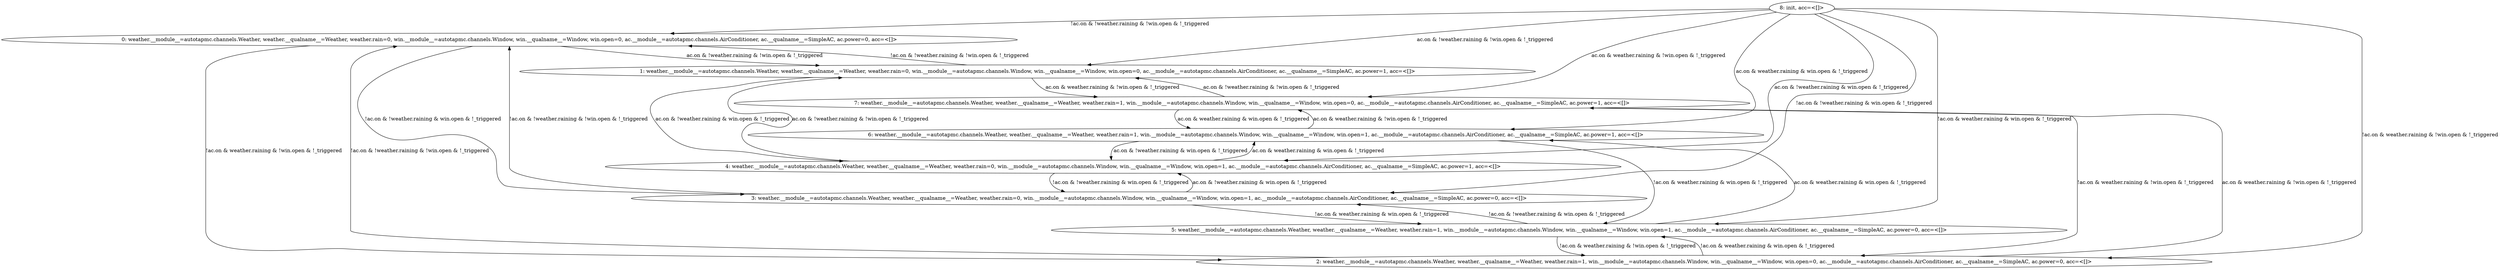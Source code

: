 digraph G {
	s0 [label="0: weather.__module__=autotapmc.channels.Weather, weather.__qualname__=Weather, weather.rain=0, win.__module__=autotapmc.channels.Window, win.__qualname__=Window, win.open=0, ac.__module__=autotapmc.channels.AirConditioner, ac.__qualname__=SimpleAC, ac.power=0, acc=<[]>"]
	s1 [label="1: weather.__module__=autotapmc.channels.Weather, weather.__qualname__=Weather, weather.rain=0, win.__module__=autotapmc.channels.Window, win.__qualname__=Window, win.open=0, ac.__module__=autotapmc.channels.AirConditioner, ac.__qualname__=SimpleAC, ac.power=1, acc=<[]>"]
	s2 [label="2: weather.__module__=autotapmc.channels.Weather, weather.__qualname__=Weather, weather.rain=1, win.__module__=autotapmc.channels.Window, win.__qualname__=Window, win.open=0, ac.__module__=autotapmc.channels.AirConditioner, ac.__qualname__=SimpleAC, ac.power=0, acc=<[]>"]
	s3 [label="3: weather.__module__=autotapmc.channels.Weather, weather.__qualname__=Weather, weather.rain=0, win.__module__=autotapmc.channels.Window, win.__qualname__=Window, win.open=1, ac.__module__=autotapmc.channels.AirConditioner, ac.__qualname__=SimpleAC, ac.power=0, acc=<[]>"]
	s4 [label="4: weather.__module__=autotapmc.channels.Weather, weather.__qualname__=Weather, weather.rain=0, win.__module__=autotapmc.channels.Window, win.__qualname__=Window, win.open=1, ac.__module__=autotapmc.channels.AirConditioner, ac.__qualname__=SimpleAC, ac.power=1, acc=<[]>"]
	s5 [label="5: weather.__module__=autotapmc.channels.Weather, weather.__qualname__=Weather, weather.rain=1, win.__module__=autotapmc.channels.Window, win.__qualname__=Window, win.open=1, ac.__module__=autotapmc.channels.AirConditioner, ac.__qualname__=SimpleAC, ac.power=0, acc=<[]>"]
	s6 [label="6: weather.__module__=autotapmc.channels.Weather, weather.__qualname__=Weather, weather.rain=1, win.__module__=autotapmc.channels.Window, win.__qualname__=Window, win.open=1, ac.__module__=autotapmc.channels.AirConditioner, ac.__qualname__=SimpleAC, ac.power=1, acc=<[]>"]
	s7 [label="7: weather.__module__=autotapmc.channels.Weather, weather.__qualname__=Weather, weather.rain=1, win.__module__=autotapmc.channels.Window, win.__qualname__=Window, win.open=0, ac.__module__=autotapmc.channels.AirConditioner, ac.__qualname__=SimpleAC, ac.power=1, acc=<[]>"]
	s8 [label="8: init, acc=<[]>"]
	s0 -> s1 [label="ac.on & !weather.raining & !win.open & !_triggered"]
	s0 -> s2 [label="!ac.on & weather.raining & !win.open & !_triggered"]
	s0 -> s3 [label="!ac.on & !weather.raining & win.open & !_triggered"]
	s3 -> s4 [label="ac.on & !weather.raining & win.open & !_triggered"]
	s3 -> s5 [label="!ac.on & weather.raining & win.open & !_triggered"]
	s3 -> s0 [label="!ac.on & !weather.raining & !win.open & !_triggered"]
	s5 -> s6 [label="ac.on & weather.raining & win.open & !_triggered"]
	s5 -> s3 [label="!ac.on & !weather.raining & win.open & !_triggered"]
	s5 -> s2 [label="!ac.on & weather.raining & !win.open & !_triggered"]
	s6 -> s5 [label="!ac.on & weather.raining & win.open & !_triggered"]
	s6 -> s4 [label="ac.on & !weather.raining & win.open & !_triggered"]
	s6 -> s7 [label="ac.on & weather.raining & !win.open & !_triggered"]
	s7 -> s2 [label="!ac.on & weather.raining & !win.open & !_triggered"]
	s7 -> s1 [label="ac.on & !weather.raining & !win.open & !_triggered"]
	s7 -> s6 [label="ac.on & weather.raining & win.open & !_triggered"]
	s4 -> s3 [label="!ac.on & !weather.raining & win.open & !_triggered"]
	s4 -> s6 [label="ac.on & weather.raining & win.open & !_triggered"]
	s4 -> s1 [label="ac.on & !weather.raining & !win.open & !_triggered"]
	s2 -> s7 [label="ac.on & weather.raining & !win.open & !_triggered"]
	s2 -> s0 [label="!ac.on & !weather.raining & !win.open & !_triggered"]
	s2 -> s5 [label="!ac.on & weather.raining & win.open & !_triggered"]
	s1 -> s0 [label="!ac.on & !weather.raining & !win.open & !_triggered"]
	s1 -> s7 [label="ac.on & weather.raining & !win.open & !_triggered"]
	s1 -> s4 [label="ac.on & !weather.raining & win.open & !_triggered"]
	s8 -> s0 [label="!ac.on & !weather.raining & !win.open & !_triggered"]
	s8 -> s1 [label="ac.on & !weather.raining & !win.open & !_triggered"]
	s8 -> s2 [label="!ac.on & weather.raining & !win.open & !_triggered"]
	s8 -> s3 [label="!ac.on & !weather.raining & win.open & !_triggered"]
	s8 -> s4 [label="ac.on & !weather.raining & win.open & !_triggered"]
	s8 -> s5 [label="!ac.on & weather.raining & win.open & !_triggered"]
	s8 -> s6 [label="ac.on & weather.raining & win.open & !_triggered"]
	s8 -> s7 [label="ac.on & weather.raining & !win.open & !_triggered"]
}
